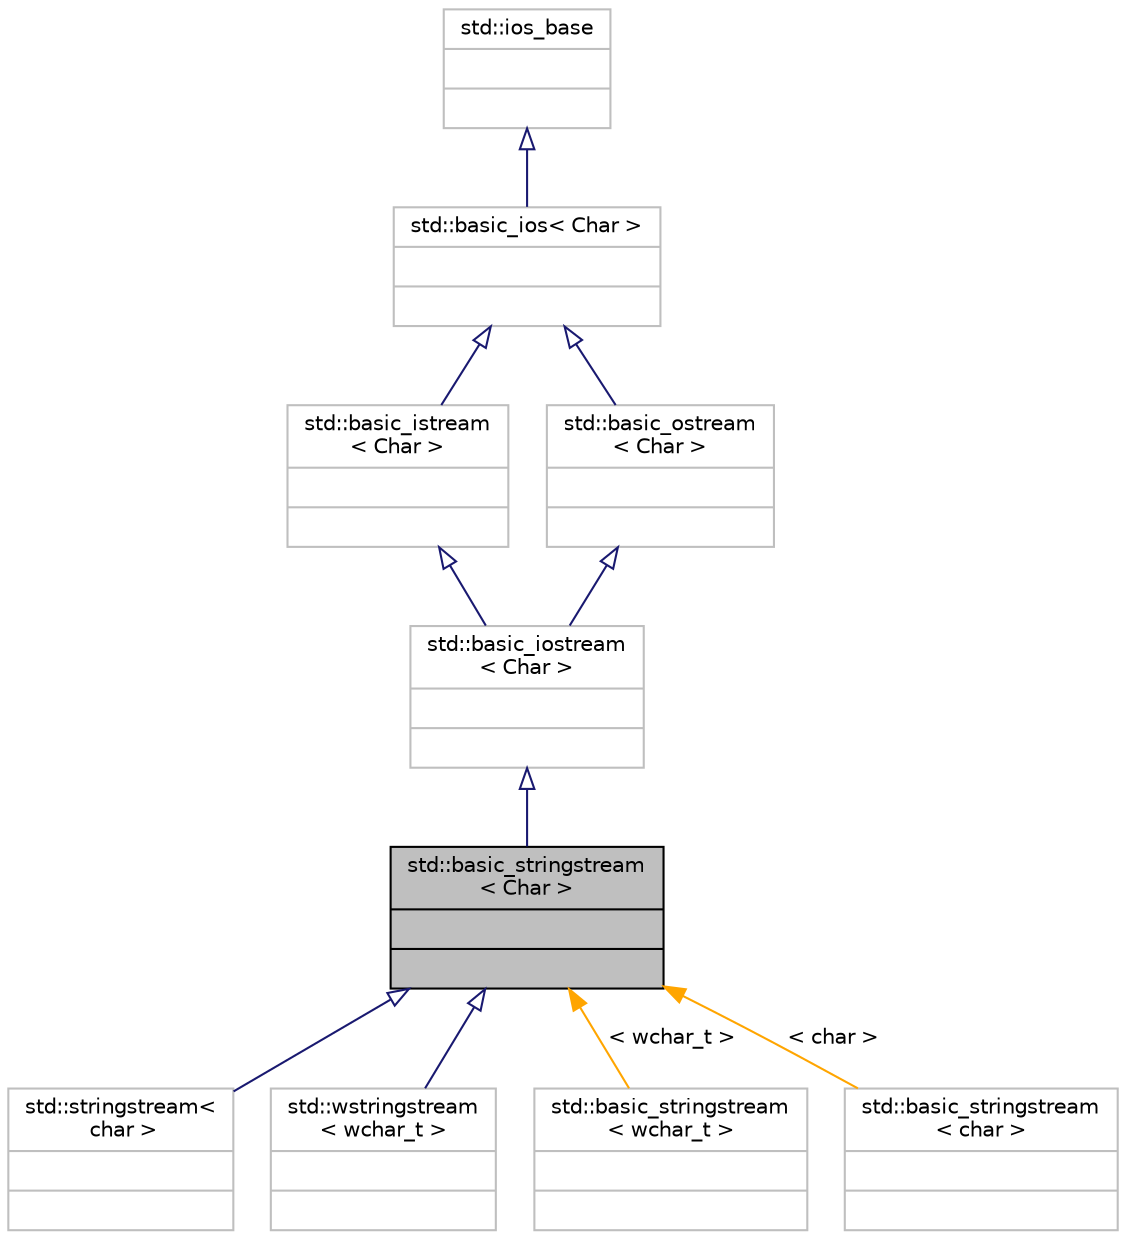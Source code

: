 digraph "std::basic_stringstream&lt; Char &gt;"
{
  edge [fontname="Helvetica",fontsize="10",labelfontname="Helvetica",labelfontsize="10"];
  node [fontname="Helvetica",fontsize="10",shape=record];
  Node276 [label="{std::basic_stringstream\l\< Char \>\n||}",height=0.2,width=0.4,color="black", fillcolor="grey75", style="filled", fontcolor="black"];
  Node277 -> Node276 [dir="back",color="midnightblue",fontsize="10",style="solid",arrowtail="onormal",fontname="Helvetica"];
  Node277 [label="{std::basic_iostream\l\< Char \>\n||}",height=0.2,width=0.4,color="grey75", fillcolor="white", style="filled",tooltip="STL class "];
  Node278 -> Node277 [dir="back",color="midnightblue",fontsize="10",style="solid",arrowtail="onormal",fontname="Helvetica"];
  Node278 [label="{std::basic_istream\l\< Char \>\n||}",height=0.2,width=0.4,color="grey75", fillcolor="white", style="filled",tooltip="STL class "];
  Node279 -> Node278 [dir="back",color="midnightblue",fontsize="10",style="solid",arrowtail="onormal",fontname="Helvetica"];
  Node279 [label="{std::basic_ios\< Char \>\n||}",height=0.2,width=0.4,color="grey75", fillcolor="white", style="filled",tooltip="STL class "];
  Node280 -> Node279 [dir="back",color="midnightblue",fontsize="10",style="solid",arrowtail="onormal",fontname="Helvetica"];
  Node280 [label="{std::ios_base\n||}",height=0.2,width=0.4,color="grey75", fillcolor="white", style="filled",tooltip="STL class "];
  Node281 -> Node277 [dir="back",color="midnightblue",fontsize="10",style="solid",arrowtail="onormal",fontname="Helvetica"];
  Node281 [label="{std::basic_ostream\l\< Char \>\n||}",height=0.2,width=0.4,color="grey75", fillcolor="white", style="filled",tooltip="STL class "];
  Node279 -> Node281 [dir="back",color="midnightblue",fontsize="10",style="solid",arrowtail="onormal",fontname="Helvetica"];
  Node276 -> Node282 [dir="back",color="midnightblue",fontsize="10",style="solid",arrowtail="onormal",fontname="Helvetica"];
  Node282 [label="{std::stringstream\<\l char \>\n||}",height=0.2,width=0.4,color="grey75", fillcolor="white", style="filled",tooltip="STL class "];
  Node276 -> Node283 [dir="back",color="midnightblue",fontsize="10",style="solid",arrowtail="onormal",fontname="Helvetica"];
  Node283 [label="{std::wstringstream\l\< wchar_t \>\n||}",height=0.2,width=0.4,color="grey75", fillcolor="white", style="filled",tooltip="STL class "];
  Node276 -> Node284 [dir="back",color="orange",fontsize="10",style="solid",label=" \< wchar_t \>" ,fontname="Helvetica"];
  Node284 [label="{std::basic_stringstream\l\< wchar_t \>\n||}",height=0.2,width=0.4,color="grey75", fillcolor="white", style="filled"];
  Node276 -> Node285 [dir="back",color="orange",fontsize="10",style="solid",label=" \< char \>" ,fontname="Helvetica"];
  Node285 [label="{std::basic_stringstream\l\< char \>\n||}",height=0.2,width=0.4,color="grey75", fillcolor="white", style="filled"];
}
